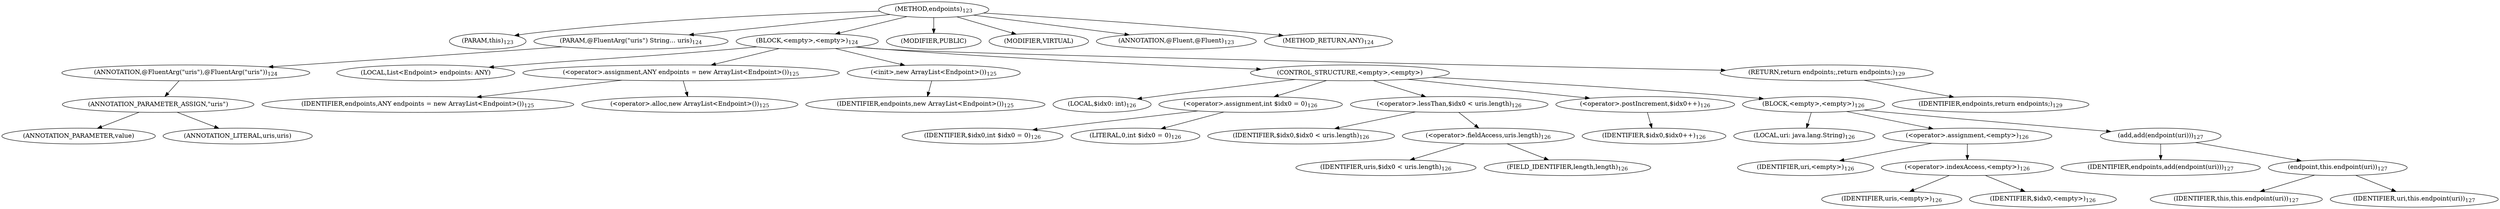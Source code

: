 digraph "endpoints" {  
"250" [label = <(METHOD,endpoints)<SUB>123</SUB>> ]
"14" [label = <(PARAM,this)<SUB>123</SUB>> ]
"251" [label = <(PARAM,@FluentArg(&quot;uris&quot;) String... uris)<SUB>124</SUB>> ]
"252" [label = <(ANNOTATION,@FluentArg(&quot;uris&quot;),@FluentArg(&quot;uris&quot;))<SUB>124</SUB>> ]
"253" [label = <(ANNOTATION_PARAMETER_ASSIGN,&quot;uris&quot;)> ]
"254" [label = <(ANNOTATION_PARAMETER,value)> ]
"255" [label = <(ANNOTATION_LITERAL,uris,uris)> ]
"256" [label = <(BLOCK,&lt;empty&gt;,&lt;empty&gt;)<SUB>124</SUB>> ]
"12" [label = <(LOCAL,List&lt;Endpoint&gt; endpoints: ANY)> ]
"257" [label = <(&lt;operator&gt;.assignment,ANY endpoints = new ArrayList&lt;Endpoint&gt;())<SUB>125</SUB>> ]
"258" [label = <(IDENTIFIER,endpoints,ANY endpoints = new ArrayList&lt;Endpoint&gt;())<SUB>125</SUB>> ]
"259" [label = <(&lt;operator&gt;.alloc,new ArrayList&lt;Endpoint&gt;())<SUB>125</SUB>> ]
"260" [label = <(&lt;init&gt;,new ArrayList&lt;Endpoint&gt;())<SUB>125</SUB>> ]
"11" [label = <(IDENTIFIER,endpoints,new ArrayList&lt;Endpoint&gt;())<SUB>125</SUB>> ]
"261" [label = <(CONTROL_STRUCTURE,&lt;empty&gt;,&lt;empty&gt;)> ]
"262" [label = <(LOCAL,$idx0: int)<SUB>126</SUB>> ]
"263" [label = <(&lt;operator&gt;.assignment,int $idx0 = 0)<SUB>126</SUB>> ]
"264" [label = <(IDENTIFIER,$idx0,int $idx0 = 0)<SUB>126</SUB>> ]
"265" [label = <(LITERAL,0,int $idx0 = 0)<SUB>126</SUB>> ]
"266" [label = <(&lt;operator&gt;.lessThan,$idx0 &lt; uris.length)<SUB>126</SUB>> ]
"267" [label = <(IDENTIFIER,$idx0,$idx0 &lt; uris.length)<SUB>126</SUB>> ]
"268" [label = <(&lt;operator&gt;.fieldAccess,uris.length)<SUB>126</SUB>> ]
"269" [label = <(IDENTIFIER,uris,$idx0 &lt; uris.length)<SUB>126</SUB>> ]
"270" [label = <(FIELD_IDENTIFIER,length,length)<SUB>126</SUB>> ]
"271" [label = <(&lt;operator&gt;.postIncrement,$idx0++)<SUB>126</SUB>> ]
"272" [label = <(IDENTIFIER,$idx0,$idx0++)<SUB>126</SUB>> ]
"273" [label = <(BLOCK,&lt;empty&gt;,&lt;empty&gt;)<SUB>126</SUB>> ]
"274" [label = <(LOCAL,uri: java.lang.String)<SUB>126</SUB>> ]
"275" [label = <(&lt;operator&gt;.assignment,&lt;empty&gt;)<SUB>126</SUB>> ]
"276" [label = <(IDENTIFIER,uri,&lt;empty&gt;)<SUB>126</SUB>> ]
"277" [label = <(&lt;operator&gt;.indexAccess,&lt;empty&gt;)<SUB>126</SUB>> ]
"278" [label = <(IDENTIFIER,uris,&lt;empty&gt;)<SUB>126</SUB>> ]
"279" [label = <(IDENTIFIER,$idx0,&lt;empty&gt;)<SUB>126</SUB>> ]
"280" [label = <(add,add(endpoint(uri)))<SUB>127</SUB>> ]
"281" [label = <(IDENTIFIER,endpoints,add(endpoint(uri)))<SUB>127</SUB>> ]
"282" [label = <(endpoint,this.endpoint(uri))<SUB>127</SUB>> ]
"13" [label = <(IDENTIFIER,this,this.endpoint(uri))<SUB>127</SUB>> ]
"283" [label = <(IDENTIFIER,uri,this.endpoint(uri))<SUB>127</SUB>> ]
"284" [label = <(RETURN,return endpoints;,return endpoints;)<SUB>129</SUB>> ]
"285" [label = <(IDENTIFIER,endpoints,return endpoints;)<SUB>129</SUB>> ]
"286" [label = <(MODIFIER,PUBLIC)> ]
"287" [label = <(MODIFIER,VIRTUAL)> ]
"288" [label = <(ANNOTATION,@Fluent,@Fluent)<SUB>123</SUB>> ]
"289" [label = <(METHOD_RETURN,ANY)<SUB>124</SUB>> ]
  "250" -> "14" 
  "250" -> "251" 
  "250" -> "256" 
  "250" -> "286" 
  "250" -> "287" 
  "250" -> "288" 
  "250" -> "289" 
  "251" -> "252" 
  "252" -> "253" 
  "253" -> "254" 
  "253" -> "255" 
  "256" -> "12" 
  "256" -> "257" 
  "256" -> "260" 
  "256" -> "261" 
  "256" -> "284" 
  "257" -> "258" 
  "257" -> "259" 
  "260" -> "11" 
  "261" -> "262" 
  "261" -> "263" 
  "261" -> "266" 
  "261" -> "271" 
  "261" -> "273" 
  "263" -> "264" 
  "263" -> "265" 
  "266" -> "267" 
  "266" -> "268" 
  "268" -> "269" 
  "268" -> "270" 
  "271" -> "272" 
  "273" -> "274" 
  "273" -> "275" 
  "273" -> "280" 
  "275" -> "276" 
  "275" -> "277" 
  "277" -> "278" 
  "277" -> "279" 
  "280" -> "281" 
  "280" -> "282" 
  "282" -> "13" 
  "282" -> "283" 
  "284" -> "285" 
}
